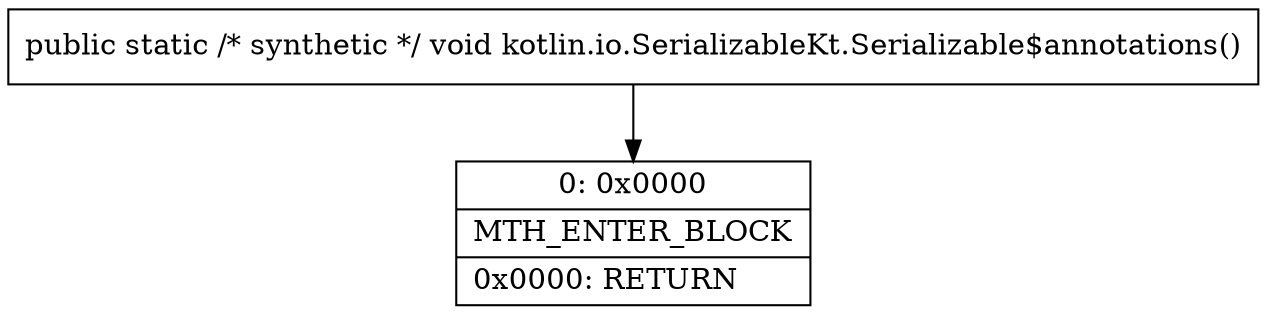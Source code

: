 digraph "CFG forkotlin.io.SerializableKt.Serializable$annotations()V" {
Node_0 [shape=record,label="{0\:\ 0x0000|MTH_ENTER_BLOCK\l|0x0000: RETURN   \l}"];
MethodNode[shape=record,label="{public static \/* synthetic *\/ void kotlin.io.SerializableKt.Serializable$annotations() }"];
MethodNode -> Node_0;
}

